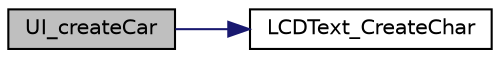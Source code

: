 digraph "UI_createCar"
{
 // LATEX_PDF_SIZE
  edge [fontname="Helvetica",fontsize="10",labelfontname="Helvetica",labelfontsize="10"];
  node [fontname="Helvetica",fontsize="10",shape=record];
  rankdir="LR";
  Node1 [label="UI_createCar",height=0.2,width=0.4,color="black", fillcolor="grey75", style="filled", fontcolor="black",tooltip="Creates a special character that represents the game car."];
  Node1 -> Node2 [color="midnightblue",fontsize="10",style="solid",fontname="Helvetica"];
  Node2 [label="LCDText_CreateChar",height=0.2,width=0.4,color="black", fillcolor="white", style="filled",URL="$da/da4/group__LCD__Public__Functions.html#ga3375b768752a6c245966fcf02457de34",tooltip="Creates a new character to the display."];
}
